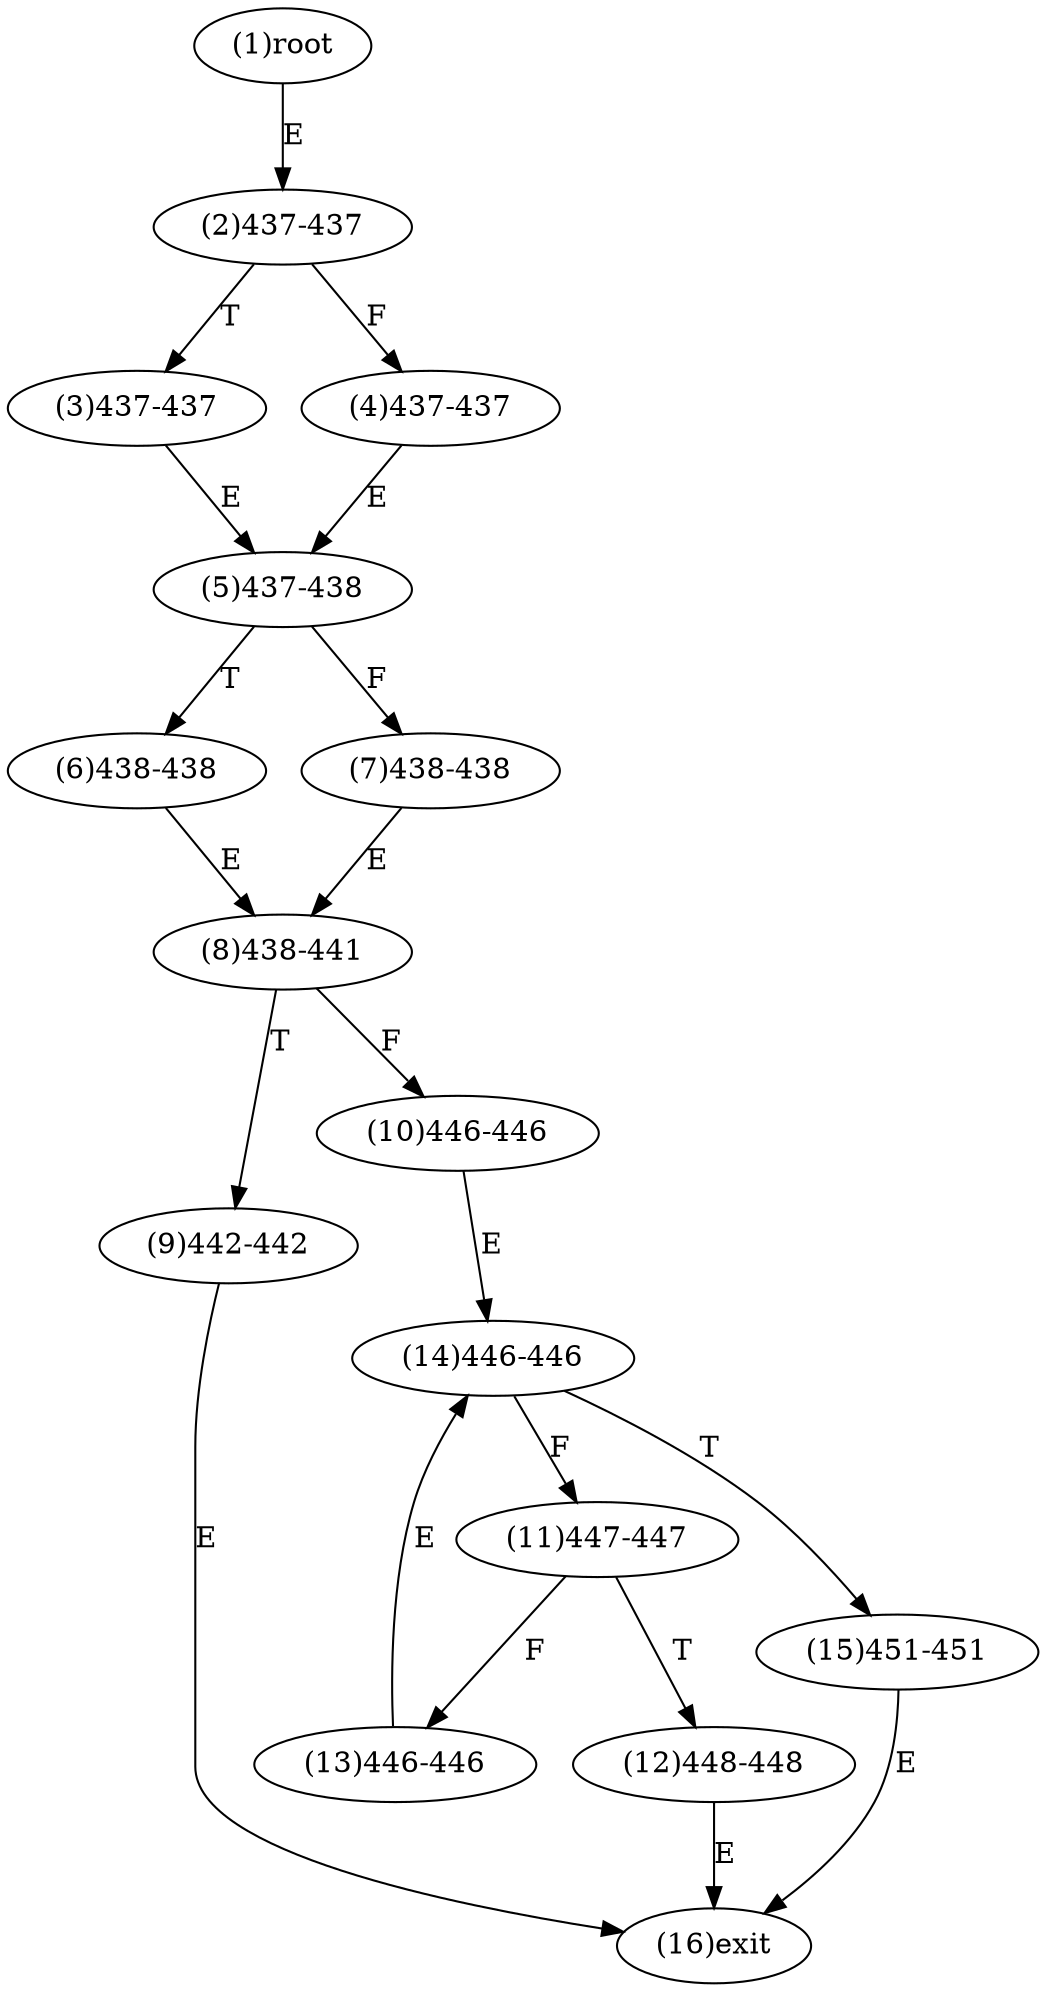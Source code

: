 digraph "" { 
1[ label="(1)root"];
2[ label="(2)437-437"];
3[ label="(3)437-437"];
4[ label="(4)437-437"];
5[ label="(5)437-438"];
6[ label="(6)438-438"];
7[ label="(7)438-438"];
8[ label="(8)438-441"];
9[ label="(9)442-442"];
10[ label="(10)446-446"];
11[ label="(11)447-447"];
12[ label="(12)448-448"];
13[ label="(13)446-446"];
14[ label="(14)446-446"];
15[ label="(15)451-451"];
16[ label="(16)exit"];
1->2[ label="E"];
2->4[ label="F"];
2->3[ label="T"];
3->5[ label="E"];
4->5[ label="E"];
5->7[ label="F"];
5->6[ label="T"];
6->8[ label="E"];
7->8[ label="E"];
8->10[ label="F"];
8->9[ label="T"];
9->16[ label="E"];
10->14[ label="E"];
11->13[ label="F"];
11->12[ label="T"];
12->16[ label="E"];
13->14[ label="E"];
14->11[ label="F"];
14->15[ label="T"];
15->16[ label="E"];
}